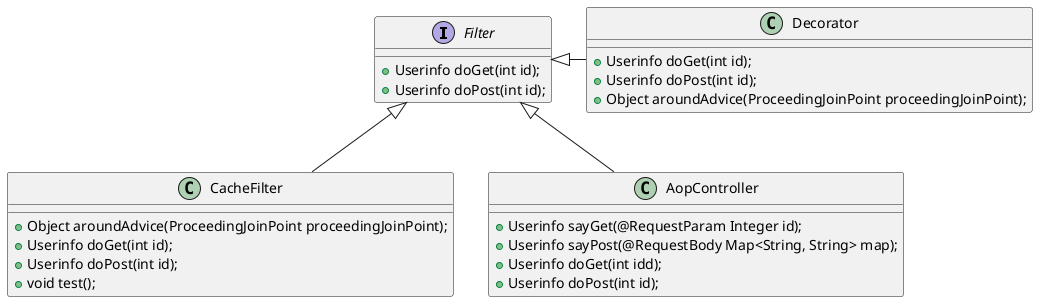 @startuml
'https://plantuml.com/class-diagram

Filter <|-- CacheFilter
Filter <|- Decorator
Filter<|-- AopController

interface Filter{
 +Userinfo doGet(int id);
 + Userinfo doPost(int id);
}
class CacheFilter{
+ Object aroundAdvice(ProceedingJoinPoint proceedingJoinPoint);
+ Userinfo doGet(int id);
+ Userinfo doPost(int id);
+ void test();
}

class Decorator{
+Userinfo doGet(int id);
+Userinfo doPost(int id);
+Object aroundAdvice(ProceedingJoinPoint proceedingJoinPoint);
}


class AopController{
+ Userinfo sayGet(@RequestParam Integer id);
+ Userinfo sayPost(@RequestBody Map<String, String> map);
+ Userinfo doGet(int idd);
+ Userinfo doPost(int id);
}
@enduml